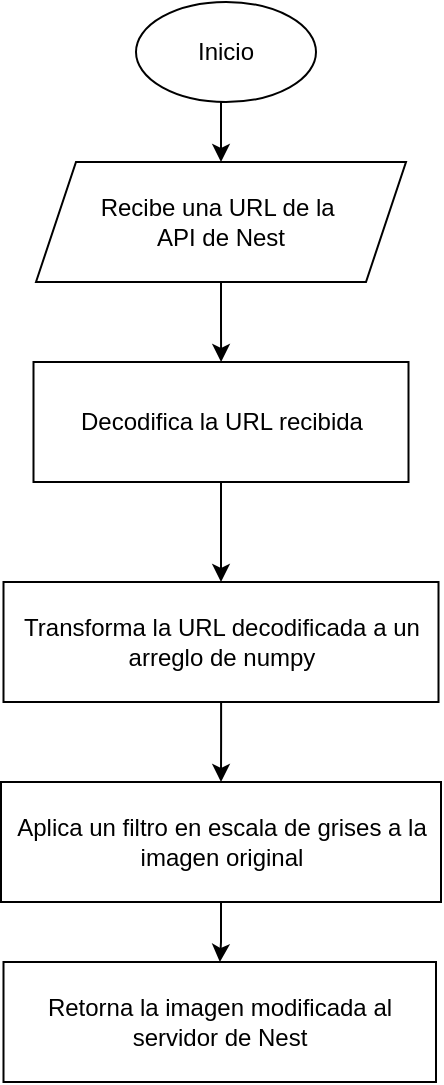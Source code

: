 <mxfile version="26.1.0">
  <diagram id="C5RBs43oDa-KdzZeNtuy" name="Page-1">
    <mxGraphModel dx="1188" dy="651" grid="1" gridSize="10" guides="1" tooltips="1" connect="1" arrows="1" fold="1" page="1" pageScale="1" pageWidth="827" pageHeight="1169" math="0" shadow="0">
      <root>
        <mxCell id="WIyWlLk6GJQsqaUBKTNV-0" />
        <mxCell id="WIyWlLk6GJQsqaUBKTNV-1" parent="WIyWlLk6GJQsqaUBKTNV-0" />
        <mxCell id="R4BwSNrIrO0T85q8sav3-6" style="edgeStyle=orthogonalEdgeStyle;rounded=0;orthogonalLoop=1;jettySize=auto;html=1;exitX=0.5;exitY=1;exitDx=0;exitDy=0;entryX=0.5;entryY=0;entryDx=0;entryDy=0;" edge="1" parent="WIyWlLk6GJQsqaUBKTNV-1" source="R4BwSNrIrO0T85q8sav3-0" target="R4BwSNrIrO0T85q8sav3-1">
          <mxGeometry relative="1" as="geometry" />
        </mxCell>
        <mxCell id="R4BwSNrIrO0T85q8sav3-0" value="Inicio" style="ellipse;whiteSpace=wrap;html=1;" vertex="1" parent="WIyWlLk6GJQsqaUBKTNV-1">
          <mxGeometry x="330" y="80" width="90" height="50" as="geometry" />
        </mxCell>
        <mxCell id="R4BwSNrIrO0T85q8sav3-3" value="" style="edgeStyle=orthogonalEdgeStyle;rounded=0;orthogonalLoop=1;jettySize=auto;html=1;" edge="1" parent="WIyWlLk6GJQsqaUBKTNV-1" source="R4BwSNrIrO0T85q8sav3-1" target="R4BwSNrIrO0T85q8sav3-2">
          <mxGeometry relative="1" as="geometry" />
        </mxCell>
        <mxCell id="R4BwSNrIrO0T85q8sav3-1" value="Recibe una URL de la&amp;nbsp;&lt;div&gt;API de Nest&lt;/div&gt;" style="shape=parallelogram;perimeter=parallelogramPerimeter;whiteSpace=wrap;html=1;fixedSize=1;" vertex="1" parent="WIyWlLk6GJQsqaUBKTNV-1">
          <mxGeometry x="280" y="160" width="185" height="60" as="geometry" />
        </mxCell>
        <mxCell id="R4BwSNrIrO0T85q8sav3-5" value="" style="edgeStyle=orthogonalEdgeStyle;rounded=0;orthogonalLoop=1;jettySize=auto;html=1;" edge="1" parent="WIyWlLk6GJQsqaUBKTNV-1" source="R4BwSNrIrO0T85q8sav3-2" target="R4BwSNrIrO0T85q8sav3-4">
          <mxGeometry relative="1" as="geometry" />
        </mxCell>
        <mxCell id="R4BwSNrIrO0T85q8sav3-2" value="Decodifica la URL recibida" style="whiteSpace=wrap;html=1;" vertex="1" parent="WIyWlLk6GJQsqaUBKTNV-1">
          <mxGeometry x="278.75" y="260" width="187.5" height="60" as="geometry" />
        </mxCell>
        <mxCell id="R4BwSNrIrO0T85q8sav3-8" value="" style="edgeStyle=orthogonalEdgeStyle;rounded=0;orthogonalLoop=1;jettySize=auto;html=1;" edge="1" parent="WIyWlLk6GJQsqaUBKTNV-1" source="R4BwSNrIrO0T85q8sav3-4" target="R4BwSNrIrO0T85q8sav3-7">
          <mxGeometry relative="1" as="geometry" />
        </mxCell>
        <mxCell id="R4BwSNrIrO0T85q8sav3-4" value="Transforma la URL decodificada a un arreglo de numpy" style="whiteSpace=wrap;html=1;" vertex="1" parent="WIyWlLk6GJQsqaUBKTNV-1">
          <mxGeometry x="263.75" y="370" width="217.5" height="60" as="geometry" />
        </mxCell>
        <mxCell id="R4BwSNrIrO0T85q8sav3-10" value="" style="edgeStyle=orthogonalEdgeStyle;rounded=0;orthogonalLoop=1;jettySize=auto;html=1;" edge="1" parent="WIyWlLk6GJQsqaUBKTNV-1" source="R4BwSNrIrO0T85q8sav3-7" target="R4BwSNrIrO0T85q8sav3-9">
          <mxGeometry relative="1" as="geometry" />
        </mxCell>
        <mxCell id="R4BwSNrIrO0T85q8sav3-7" value="Aplica un filtro en escala de grises a la imagen original" style="whiteSpace=wrap;html=1;" vertex="1" parent="WIyWlLk6GJQsqaUBKTNV-1">
          <mxGeometry x="262.5" y="470" width="220" height="60" as="geometry" />
        </mxCell>
        <mxCell id="R4BwSNrIrO0T85q8sav3-9" value="Retorna la imagen modificada al servidor de Nest" style="whiteSpace=wrap;html=1;" vertex="1" parent="WIyWlLk6GJQsqaUBKTNV-1">
          <mxGeometry x="263.75" y="560" width="216.25" height="60" as="geometry" />
        </mxCell>
      </root>
    </mxGraphModel>
  </diagram>
</mxfile>
